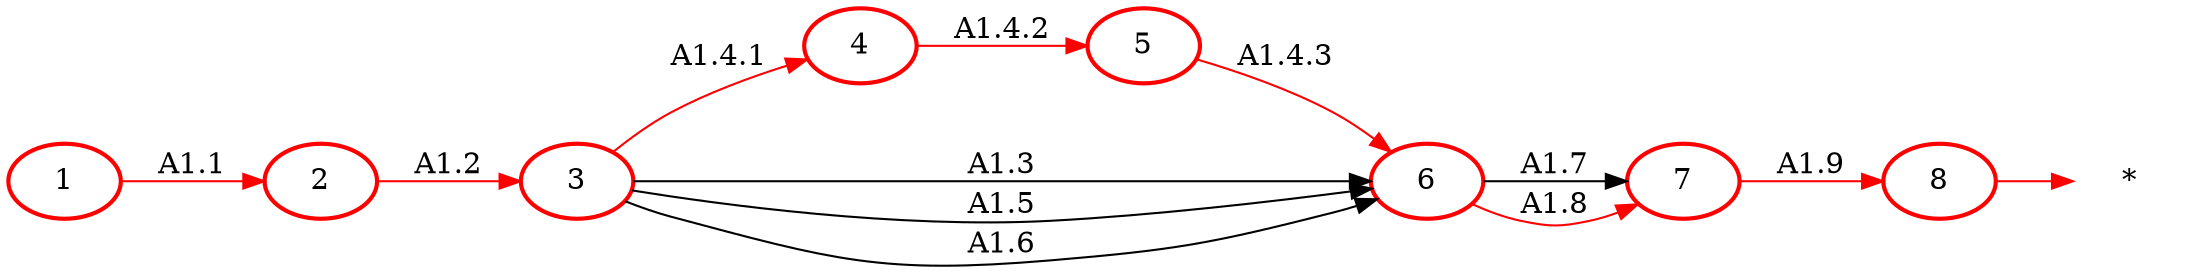 digraph grafo_inicial {
	rankdir = LR;
	"*" [shape=plaintext]
	node [color=red style=bold];
	1 2 3 4 5 6 7 8
	node [shape = circle];
	1 -> 2 [color=red, label = "A1.1"];
	2 -> 3 [color=red, label = "A1.2"];
	3 -> 6 [label = "A1.3"];
	3 -> 4 [color=red, label = "A1.4.1"];
	3 -> 6 [label = "A1.5"];
	3 -> 6 [label = "A1.6"];
	4 -> 5 [color=red, label = "A1.4.2"];
	5 -> 6 [color=red, label = "A1.4.3"];
	6 -> 7 [label = "A1.7"];
	6 -> 7 [color=red, label = "A1.8"];
	7 -> 8 [color=red, label = "A1.9"];
	8 -> "*" [color=red];
}
